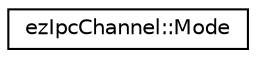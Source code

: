 digraph "Graphical Class Hierarchy"
{
 // LATEX_PDF_SIZE
  edge [fontname="Helvetica",fontsize="10",labelfontname="Helvetica",labelfontsize="10"];
  node [fontname="Helvetica",fontsize="10",shape=record];
  rankdir="LR";
  Node0 [label="ezIpcChannel::Mode",height=0.2,width=0.4,color="black", fillcolor="white", style="filled",URL="$d9/db0/structez_ipc_channel_1_1_mode.htm",tooltip=" "];
}
